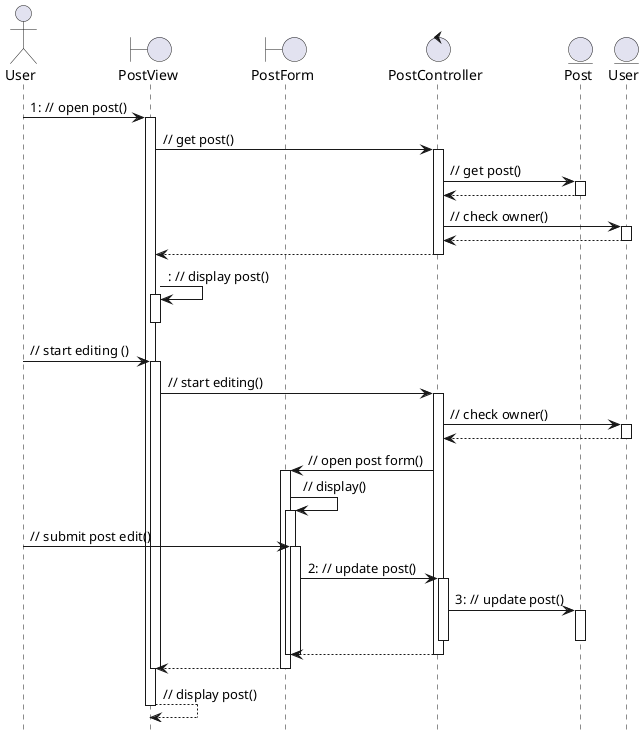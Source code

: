 @startuml

hide footbox
autoactivate on

actor User as user
boundary PostView as post_view
boundary PostForm as post_form
control PostController as post_ctl
entity Post as post_ent
entity User as user_ent

'View post
user -> post_view : 1: // open post()
post_view -> post_ctl : // get post()
post_ctl -> post_ent : // get post()
post_ctl <-- post_ent
post_ctl -> user_ent : // check owner()
post_ctl <-- user_ent
post_view <-- post_ctl
post_view -> post_view : : // display post()

'Edit post
deactivate post_view
user -> post_view : // start editing ()
post_view -> post_ctl : // start editing()
post_ctl -> user_ent : // check owner()
post_ctl <-- user_ent
post_ctl -> post_form : // open post form()
post_form -> post_form : // display()
user -> post_form : // submit post edit()
post_form -> post_ctl : 2: // update post()
post_ctl -> post_ent : 3: // update post()
deactivate post_ent
deactivate post_ctl
post_form <-- post_ctl
deactivate post_form
deactivate post_form
post_view <-- post_form
deactivate post_view

post_view --> post_view : // display post()


@enduml
